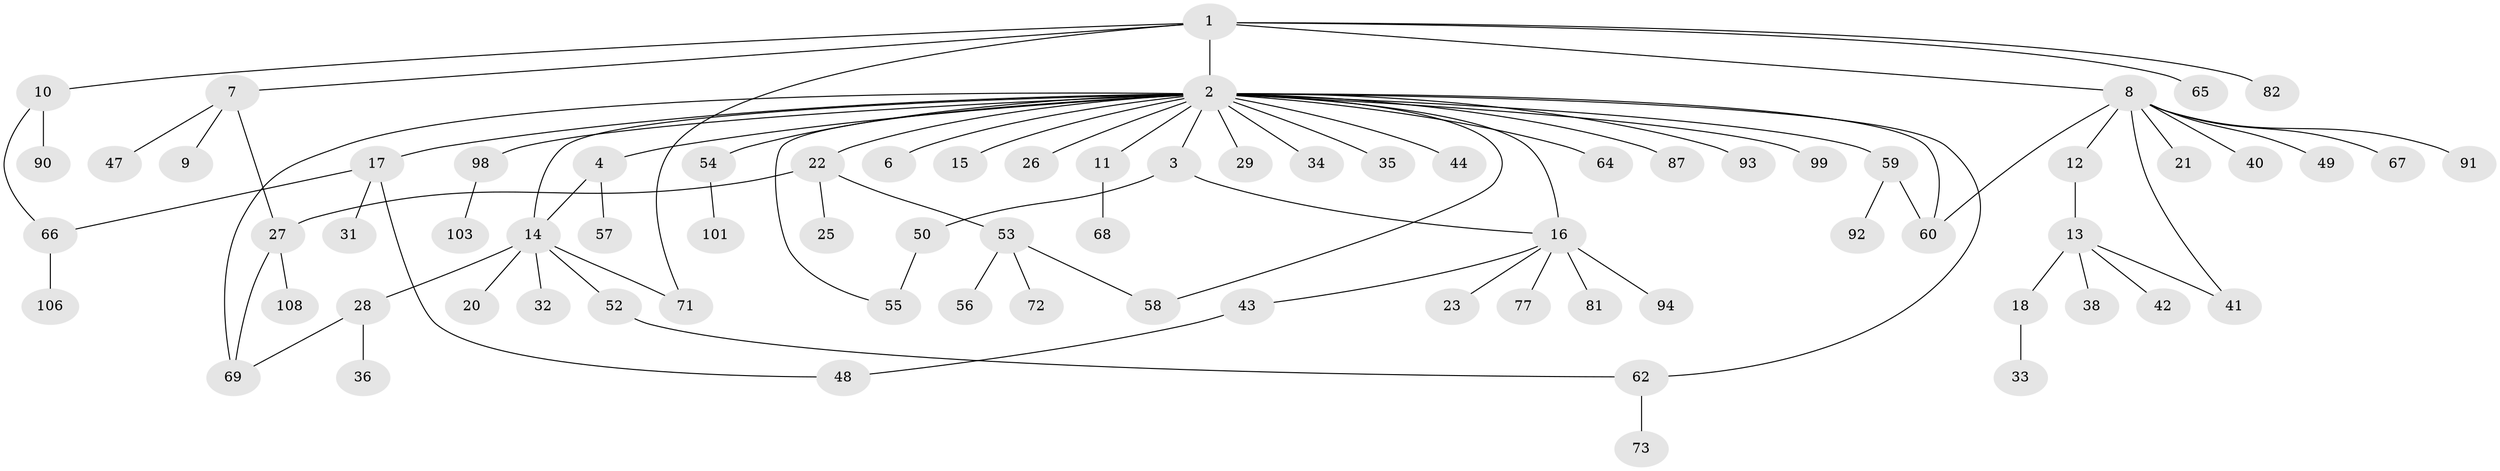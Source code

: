// Generated by graph-tools (version 1.1) at 2025/52/02/27/25 19:52:00]
// undirected, 76 vertices, 89 edges
graph export_dot {
graph [start="1"]
  node [color=gray90,style=filled];
  1 [super="+5"];
  2 [super="+85"];
  3 [super="+37"];
  4 [super="+76"];
  6;
  7 [super="+30"];
  8 [super="+84"];
  9;
  10 [super="+61"];
  11;
  12 [super="+75"];
  13 [super="+19"];
  14 [super="+89"];
  15 [super="+83"];
  16 [super="+86"];
  17 [super="+24"];
  18;
  20 [super="+45"];
  21 [super="+79"];
  22 [super="+39"];
  23;
  25;
  26;
  27 [super="+97"];
  28 [super="+63"];
  29;
  31 [super="+107"];
  32;
  33;
  34;
  35;
  36;
  38 [super="+88"];
  40;
  41 [super="+46"];
  42;
  43;
  44;
  47;
  48 [super="+51"];
  49 [super="+70"];
  50 [super="+80"];
  52 [super="+100"];
  53 [super="+95"];
  54 [super="+74"];
  55;
  56;
  57;
  58;
  59 [super="+78"];
  60 [super="+109"];
  62;
  64;
  65 [super="+104"];
  66 [super="+96"];
  67;
  68;
  69 [super="+105"];
  71;
  72;
  73;
  77;
  81;
  82;
  87;
  90;
  91;
  92;
  93;
  94;
  98 [super="+102"];
  99;
  101;
  103;
  106;
  108;
  1 -- 2;
  1 -- 8;
  1 -- 71;
  1 -- 65;
  1 -- 82;
  1 -- 7;
  1 -- 10;
  2 -- 3;
  2 -- 4;
  2 -- 6;
  2 -- 11;
  2 -- 14;
  2 -- 15;
  2 -- 16;
  2 -- 17;
  2 -- 22;
  2 -- 26;
  2 -- 29;
  2 -- 34;
  2 -- 35;
  2 -- 44;
  2 -- 54;
  2 -- 55;
  2 -- 58;
  2 -- 59;
  2 -- 60;
  2 -- 62;
  2 -- 64;
  2 -- 69;
  2 -- 87;
  2 -- 93;
  2 -- 99;
  2 -- 98;
  3 -- 50;
  3 -- 16;
  4 -- 57;
  4 -- 14;
  7 -- 9;
  7 -- 27;
  7 -- 47;
  8 -- 12;
  8 -- 21;
  8 -- 40;
  8 -- 41;
  8 -- 49;
  8 -- 67;
  8 -- 91;
  8 -- 60;
  10 -- 66;
  10 -- 90;
  11 -- 68;
  12 -- 13;
  13 -- 18;
  13 -- 41;
  13 -- 42;
  13 -- 38;
  14 -- 20;
  14 -- 28;
  14 -- 32;
  14 -- 52;
  14 -- 71;
  16 -- 23;
  16 -- 43;
  16 -- 77;
  16 -- 81;
  16 -- 94;
  17 -- 31;
  17 -- 66;
  17 -- 48;
  18 -- 33;
  22 -- 25;
  22 -- 27;
  22 -- 53;
  27 -- 69;
  27 -- 108;
  28 -- 36;
  28 -- 69;
  43 -- 48;
  50 -- 55;
  52 -- 62;
  53 -- 56;
  53 -- 58;
  53 -- 72;
  54 -- 101;
  59 -- 92;
  59 -- 60;
  62 -- 73;
  66 -- 106;
  98 -- 103;
}
